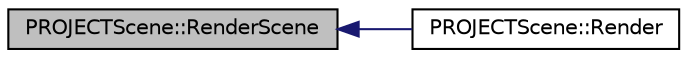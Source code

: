 digraph "PROJECTScene::RenderScene"
{
  bgcolor="transparent";
  edge [fontname="Helvetica",fontsize="10",labelfontname="Helvetica",labelfontsize="10"];
  node [fontname="Helvetica",fontsize="10",shape=record];
  rankdir="LR";
  Node1 [label="PROJECTScene::RenderScene",height=0.2,width=0.4,color="black", fillcolor="grey75", style="filled", fontcolor="black"];
  Node1 -> Node2 [dir="back",color="midnightblue",fontsize="10",style="solid",fontname="Helvetica"];
  Node2 [label="PROJECTScene::Render",height=0.2,width=0.4,color="black",URL="$classPROJECTScene.html#a67fe944ad8dbaf81cedfb07cff9b860c",tooltip="Render. "];
}
